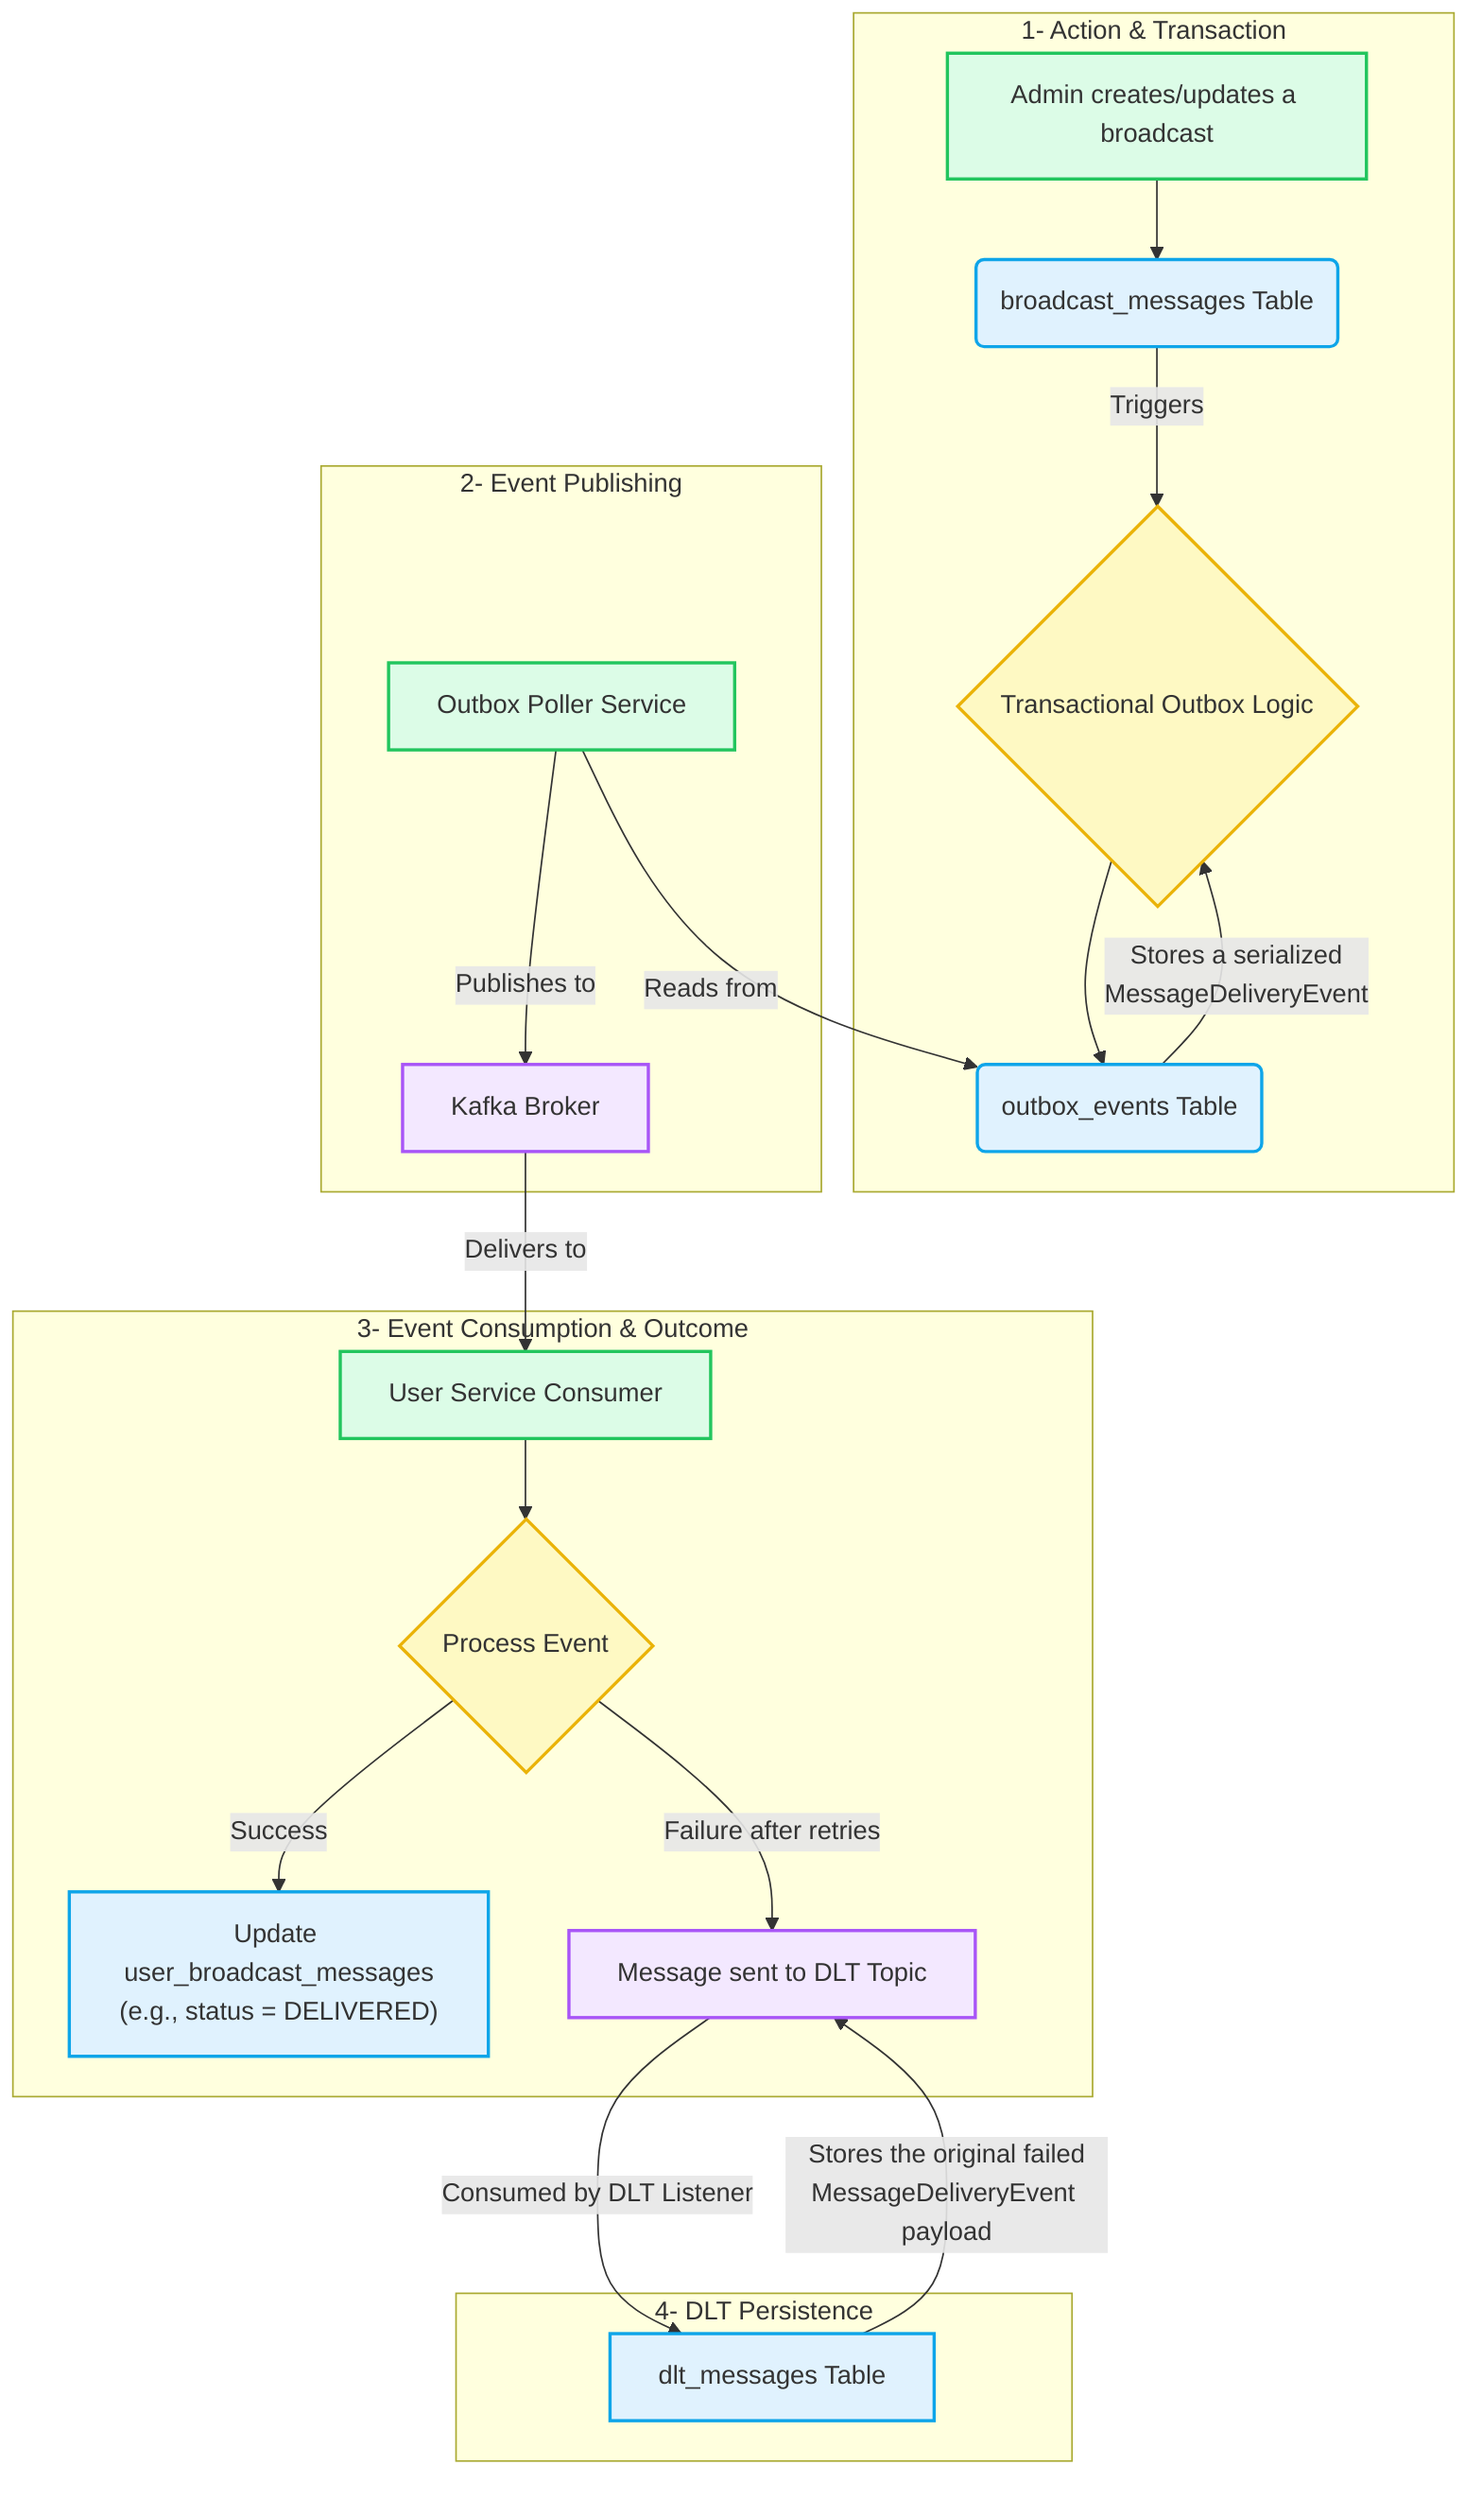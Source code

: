 graph TD
    subgraph "1- Action & Transaction"
        direction LR
        A[Admin creates/updates a broadcast] --> B(broadcast_messages Table);
        B -- "Triggers" --> C{Transactional Outbox Logic};
        C --> D(outbox_events Table);
        D -- "Stores a serialized<br/>MessageDeliveryEvent" --> C;
    end

    subgraph "2- Event Publishing"
        E[Outbox Poller Service] -- "Reads from" --> D;
        E -- "Publishes to" --> F[Kafka Broker];
    end

    subgraph "3- Event Consumption & Outcome"
        F -- "Delivers to" --> G[User Service Consumer];
        G --> H{"Process Event"};
        H -- "Success" --> I["Update user_broadcast_messages<br/>(e.g., status = DELIVERED)"];
        H -- "Failure after retries" --> J[Message sent to DLT Topic];
    end

    subgraph "4- DLT Persistence"
        J -- "Consumed by DLT Listener" --> K[dlt_messages Table];
        K -- "Stores the original failed<br/>MessageDeliveryEvent payload" --> J;
    end

    %% Styling
    classDef table fill:#e0f2fe,stroke:#0ea5e9,stroke-width:2px;
    classDef logic fill:#fef9c3,stroke:#eab308,stroke-width:2px;
    classDef service fill:#dcfce7,stroke:#22c55e,stroke-width:2px;
    classDef kafka fill:#f3e8ff,stroke:#a855f7,stroke-width:2px;

    class B,D,I,K table;
    class C,H logic;
    class A,E,G service;
    class F,J kafka;